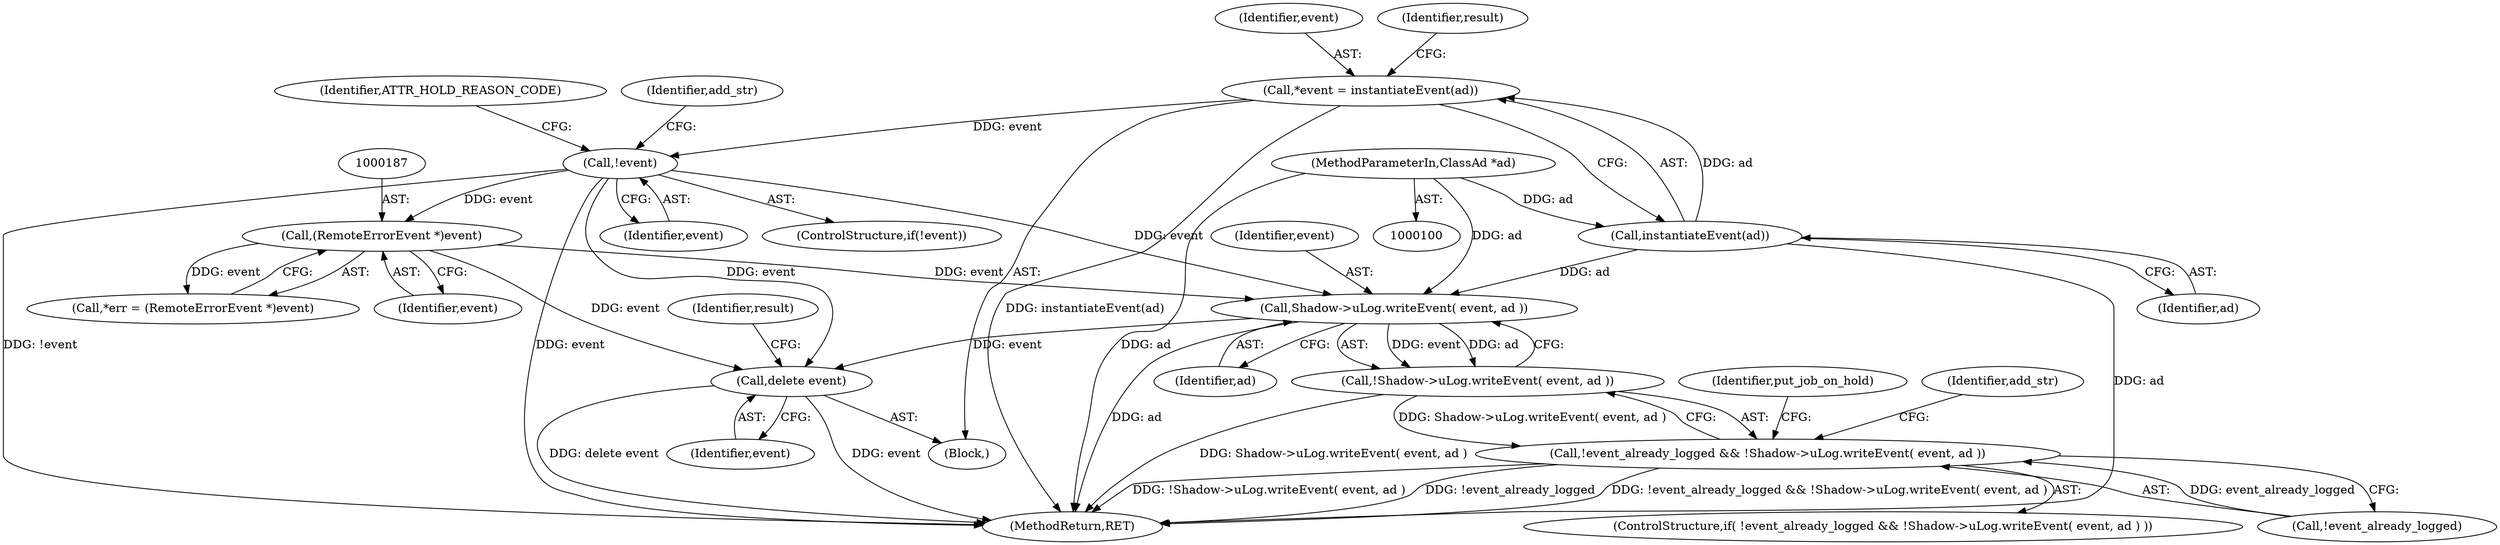 digraph "0_htcondor_5e5571d1a431eb3c61977b6dd6ec90186ef79867_6@API" {
"1000234" [label="(Call,Shadow->uLog.writeEvent( event, ad ))"];
"1000186" [label="(Call,(RemoteErrorEvent *)event)"];
"1000142" [label="(Call,!event)"];
"1000104" [label="(Call,*event = instantiateEvent(ad))"];
"1000106" [label="(Call,instantiateEvent(ad))"];
"1000101" [label="(MethodParameterIn,ClassAd *ad)"];
"1000233" [label="(Call,!Shadow->uLog.writeEvent( event, ad ))"];
"1000230" [label="(Call,!event_already_logged && !Shadow->uLog.writeEvent( event, ad ))"];
"1000276" [label="(Call,delete event)"];
"1000236" [label="(Identifier,ad)"];
"1000143" [label="(Identifier,event)"];
"1000186" [label="(Call,(RemoteErrorEvent *)event)"];
"1000141" [label="(ControlStructure,if(!event))"];
"1000142" [label="(Call,!event)"];
"1000230" [label="(Call,!event_already_logged && !Shadow->uLog.writeEvent( event, ad ))"];
"1000105" [label="(Identifier,event)"];
"1000184" [label="(Call,*err = (RemoteErrorEvent *)event)"];
"1000231" [label="(Call,!event_already_logged)"];
"1000235" [label="(Identifier,event)"];
"1000233" [label="(Call,!Shadow->uLog.writeEvent( event, ad ))"];
"1000110" [label="(Identifier,result)"];
"1000276" [label="(Call,delete event)"];
"1000102" [label="(Block,)"];
"1000280" [label="(MethodReturn,RET)"];
"1000107" [label="(Identifier,ad)"];
"1000157" [label="(Identifier,ATTR_HOLD_REASON_CODE)"];
"1000229" [label="(ControlStructure,if( !event_already_logged && !Shadow->uLog.writeEvent( event, ad ) ))"];
"1000104" [label="(Call,*event = instantiateEvent(ad))"];
"1000147" [label="(Identifier,add_str)"];
"1000277" [label="(Identifier,event)"];
"1000101" [label="(MethodParameterIn,ClassAd *ad)"];
"1000250" [label="(Identifier,put_job_on_hold)"];
"1000279" [label="(Identifier,result)"];
"1000234" [label="(Call,Shadow->uLog.writeEvent( event, ad ))"];
"1000106" [label="(Call,instantiateEvent(ad))"];
"1000240" [label="(Identifier,add_str)"];
"1000188" [label="(Identifier,event)"];
"1000234" -> "1000233"  [label="AST: "];
"1000234" -> "1000236"  [label="CFG: "];
"1000235" -> "1000234"  [label="AST: "];
"1000236" -> "1000234"  [label="AST: "];
"1000233" -> "1000234"  [label="CFG: "];
"1000234" -> "1000280"  [label="DDG: ad"];
"1000234" -> "1000233"  [label="DDG: event"];
"1000234" -> "1000233"  [label="DDG: ad"];
"1000186" -> "1000234"  [label="DDG: event"];
"1000142" -> "1000234"  [label="DDG: event"];
"1000106" -> "1000234"  [label="DDG: ad"];
"1000101" -> "1000234"  [label="DDG: ad"];
"1000234" -> "1000276"  [label="DDG: event"];
"1000186" -> "1000184"  [label="AST: "];
"1000186" -> "1000188"  [label="CFG: "];
"1000187" -> "1000186"  [label="AST: "];
"1000188" -> "1000186"  [label="AST: "];
"1000184" -> "1000186"  [label="CFG: "];
"1000186" -> "1000184"  [label="DDG: event"];
"1000142" -> "1000186"  [label="DDG: event"];
"1000186" -> "1000276"  [label="DDG: event"];
"1000142" -> "1000141"  [label="AST: "];
"1000142" -> "1000143"  [label="CFG: "];
"1000143" -> "1000142"  [label="AST: "];
"1000147" -> "1000142"  [label="CFG: "];
"1000157" -> "1000142"  [label="CFG: "];
"1000142" -> "1000280"  [label="DDG: !event"];
"1000142" -> "1000280"  [label="DDG: event"];
"1000104" -> "1000142"  [label="DDG: event"];
"1000142" -> "1000276"  [label="DDG: event"];
"1000104" -> "1000102"  [label="AST: "];
"1000104" -> "1000106"  [label="CFG: "];
"1000105" -> "1000104"  [label="AST: "];
"1000106" -> "1000104"  [label="AST: "];
"1000110" -> "1000104"  [label="CFG: "];
"1000104" -> "1000280"  [label="DDG: instantiateEvent(ad)"];
"1000106" -> "1000104"  [label="DDG: ad"];
"1000106" -> "1000107"  [label="CFG: "];
"1000107" -> "1000106"  [label="AST: "];
"1000106" -> "1000280"  [label="DDG: ad"];
"1000101" -> "1000106"  [label="DDG: ad"];
"1000101" -> "1000100"  [label="AST: "];
"1000101" -> "1000280"  [label="DDG: ad"];
"1000233" -> "1000230"  [label="AST: "];
"1000230" -> "1000233"  [label="CFG: "];
"1000233" -> "1000280"  [label="DDG: Shadow->uLog.writeEvent( event, ad )"];
"1000233" -> "1000230"  [label="DDG: Shadow->uLog.writeEvent( event, ad )"];
"1000230" -> "1000229"  [label="AST: "];
"1000230" -> "1000231"  [label="CFG: "];
"1000231" -> "1000230"  [label="AST: "];
"1000240" -> "1000230"  [label="CFG: "];
"1000250" -> "1000230"  [label="CFG: "];
"1000230" -> "1000280"  [label="DDG: !Shadow->uLog.writeEvent( event, ad )"];
"1000230" -> "1000280"  [label="DDG: !event_already_logged"];
"1000230" -> "1000280"  [label="DDG: !event_already_logged && !Shadow->uLog.writeEvent( event, ad )"];
"1000231" -> "1000230"  [label="DDG: event_already_logged"];
"1000276" -> "1000102"  [label="AST: "];
"1000276" -> "1000277"  [label="CFG: "];
"1000277" -> "1000276"  [label="AST: "];
"1000279" -> "1000276"  [label="CFG: "];
"1000276" -> "1000280"  [label="DDG: delete event"];
"1000276" -> "1000280"  [label="DDG: event"];
}
